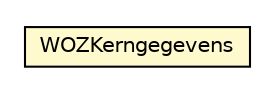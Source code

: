 #!/usr/local/bin/dot
#
# Class diagram 
# Generated by UMLGraph version R5_6-24-gf6e263 (http://www.umlgraph.org/)
#

digraph G {
	edge [fontname="Helvetica",fontsize=10,labelfontname="Helvetica",labelfontsize=10];
	node [fontname="Helvetica",fontsize=10,shape=plaintext];
	nodesep=0.25;
	ranksep=0.5;
	// nl.egem.stuf.sector.bg._0204.WOZKerngegevens
	c251228 [label=<<table title="nl.egem.stuf.sector.bg._0204.WOZKerngegevens" border="0" cellborder="1" cellspacing="0" cellpadding="2" port="p" bgcolor="lemonChiffon" href="./WOZKerngegevens.html">
		<tr><td><table border="0" cellspacing="0" cellpadding="1">
<tr><td align="center" balign="center"> WOZKerngegevens </td></tr>
		</table></td></tr>
		</table>>, URL="./WOZKerngegevens.html", fontname="Helvetica", fontcolor="black", fontsize=10.0];
}

